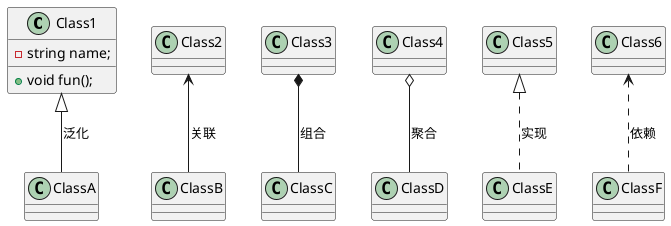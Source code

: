 @startuml

Class Class1{
  -string name;
  +void fun();
}
Class1 <|-- ClassA:泛化
Class2 <-- ClassB:关联
Class3 *-- ClassC:组合
Class4 o-- ClassD:聚合
Class5 <|.. ClassE:实现
Class6 <.. ClassF:依赖


@enduml